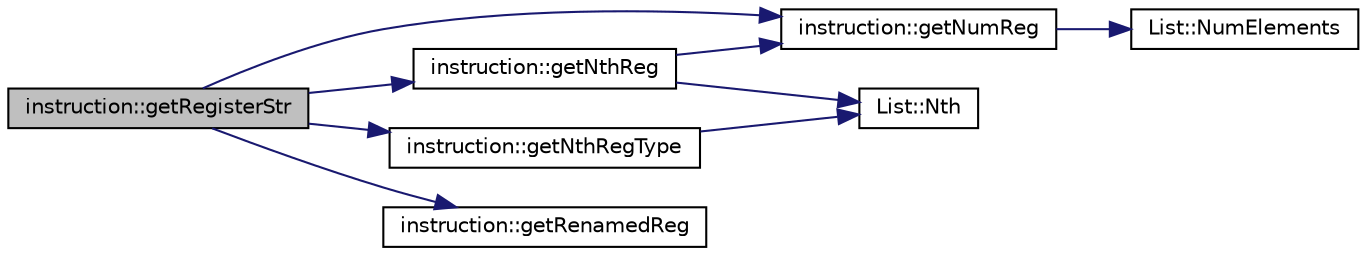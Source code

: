 digraph G
{
  edge [fontname="Helvetica",fontsize="10",labelfontname="Helvetica",labelfontsize="10"];
  node [fontname="Helvetica",fontsize="10",shape=record];
  rankdir=LR;
  Node1 [label="instruction::getRegisterStr",height=0.2,width=0.4,color="black", fillcolor="grey75", style="filled" fontcolor="black"];
  Node1 -> Node2 [color="midnightblue",fontsize="10",style="solid",fontname="Helvetica"];
  Node2 [label="instruction::getNthReg",height=0.2,width=0.4,color="black", fillcolor="white", style="filled",URL="$classinstruction.html#a54412da0ee022e05101d4fb92ee879b9"];
  Node2 -> Node3 [color="midnightblue",fontsize="10",style="solid",fontname="Helvetica"];
  Node3 [label="instruction::getNumReg",height=0.2,width=0.4,color="black", fillcolor="white", style="filled",URL="$classinstruction.html#af64e1265e882da7e152bd47cb7794c3b"];
  Node3 -> Node4 [color="midnightblue",fontsize="10",style="solid",fontname="Helvetica"];
  Node4 [label="List::NumElements",height=0.2,width=0.4,color="black", fillcolor="white", style="filled",URL="$classList.html#ac2e9d50f703b01bf643fa6ce50837c26"];
  Node2 -> Node5 [color="midnightblue",fontsize="10",style="solid",fontname="Helvetica"];
  Node5 [label="List::Nth",height=0.2,width=0.4,color="black", fillcolor="white", style="filled",URL="$classList.html#a5eb964816de33c85e1d46658ddf8c6c4"];
  Node1 -> Node6 [color="midnightblue",fontsize="10",style="solid",fontname="Helvetica"];
  Node6 [label="instruction::getNthRegType",height=0.2,width=0.4,color="black", fillcolor="white", style="filled",URL="$classinstruction.html#a9701f53aafaf1b2298378665059cef33"];
  Node6 -> Node5 [color="midnightblue",fontsize="10",style="solid",fontname="Helvetica"];
  Node1 -> Node3 [color="midnightblue",fontsize="10",style="solid",fontname="Helvetica"];
  Node1 -> Node7 [color="midnightblue",fontsize="10",style="solid",fontname="Helvetica"];
  Node7 [label="instruction::getRenamedReg",height=0.2,width=0.4,color="black", fillcolor="white", style="filled",URL="$classinstruction.html#a35b2a3db2dc9a22bbdcbce797d510c85"];
}
